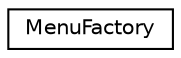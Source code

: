 digraph "Graphical Class Hierarchy"
{
 // LATEX_PDF_SIZE
  edge [fontname="Helvetica",fontsize="10",labelfontname="Helvetica",labelfontsize="10"];
  node [fontname="Helvetica",fontsize="10",shape=record];
  rankdir="LR";
  Node0 [label="MenuFactory",height=0.2,width=0.4,color="black", fillcolor="white", style="filled",URL="$classMenuFactory.html",tooltip="Lớp factory để tạo các menu trong hệ thống."];
}

